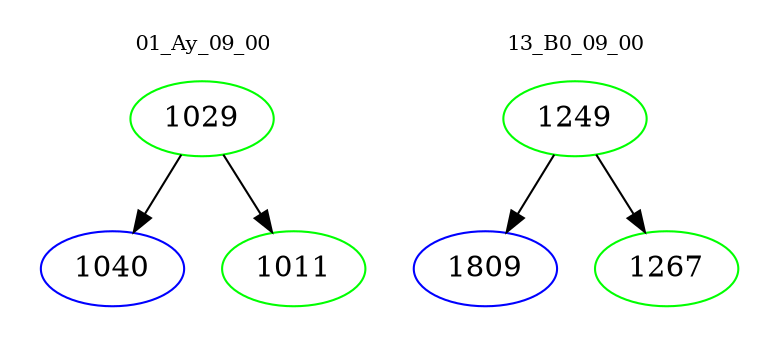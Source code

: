 digraph{
subgraph cluster_0 {
color = white
label = "01_Ay_09_00";
fontsize=10;
T0_1029 [label="1029", color="green"]
T0_1029 -> T0_1040 [color="black"]
T0_1040 [label="1040", color="blue"]
T0_1029 -> T0_1011 [color="black"]
T0_1011 [label="1011", color="green"]
}
subgraph cluster_1 {
color = white
label = "13_B0_09_00";
fontsize=10;
T1_1249 [label="1249", color="green"]
T1_1249 -> T1_1809 [color="black"]
T1_1809 [label="1809", color="blue"]
T1_1249 -> T1_1267 [color="black"]
T1_1267 [label="1267", color="green"]
}
}
